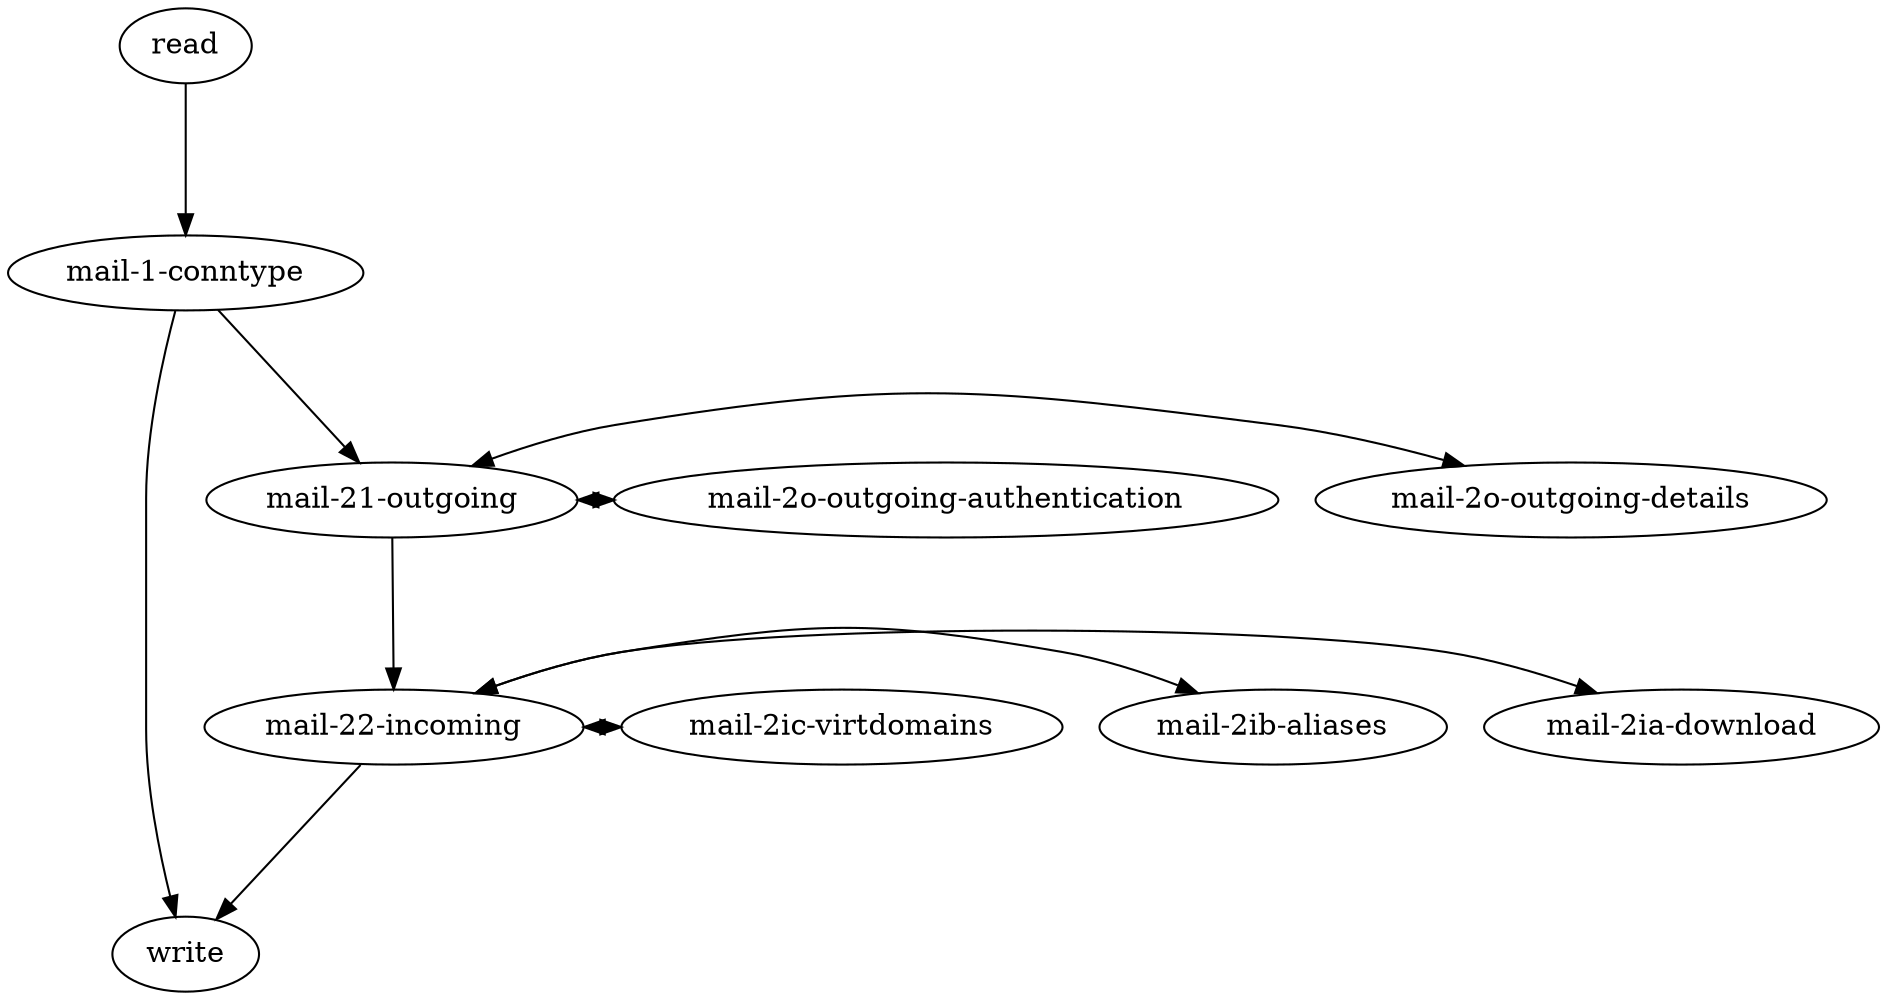 digraph "mail-workflow" {
  "mail-1-conntype" ->
  write

  read ->
  "mail-1-conntype" ->
  "mail-21-outgoing" ->
  "mail-22-incoming" ->
  write [minlen=2]

  {
    rank=same
    "mail-21-outgoing" -> "mail-2o-outgoing-details" [dir=both]
    "mail-21-outgoing" -> "mail-2o-outgoing-authentication" [dir=both]
  }
  {
    rank=same
    "mail-22-incoming" -> "mail-2ia-download" [dir=both]
    "mail-22-incoming" -> "mail-2ib-aliases" [dir=both]
    "mail-22-incoming" -> "mail-2ic-virtdomains" [dir=both]
  }
}
